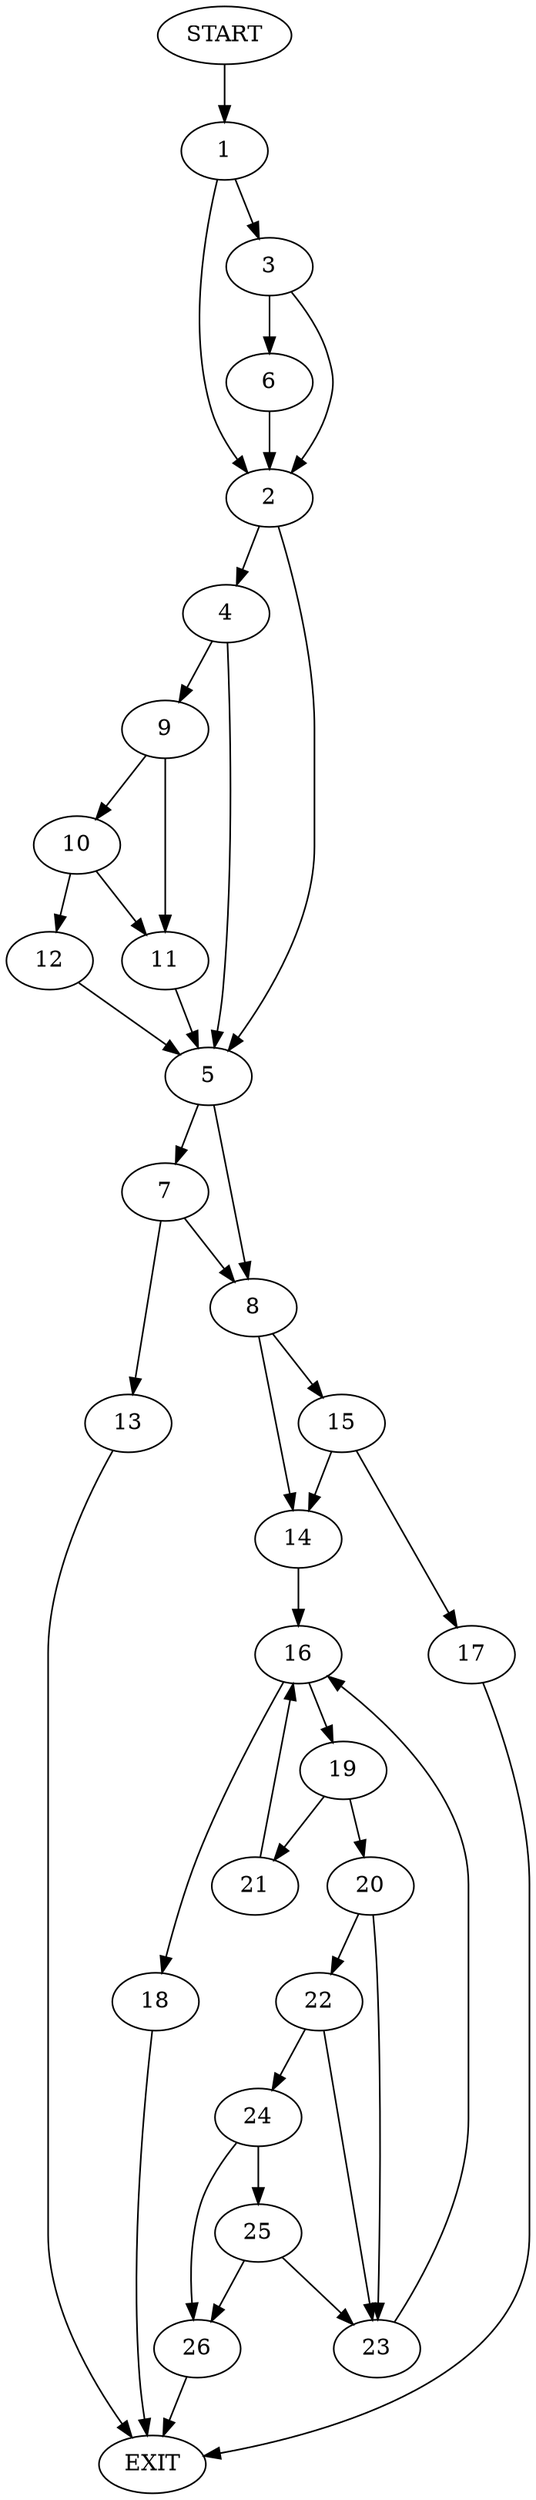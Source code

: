 digraph {
0 [label="START"]
27 [label="EXIT"]
0 -> 1
1 -> 2
1 -> 3
2 -> 4
2 -> 5
3 -> 2
3 -> 6
6 -> 2
5 -> 7
5 -> 8
4 -> 5
4 -> 9
9 -> 10
9 -> 11
11 -> 5
10 -> 12
10 -> 11
12 -> 5
7 -> 13
7 -> 8
8 -> 14
8 -> 15
13 -> 27
14 -> 16
15 -> 14
15 -> 17
17 -> 27
16 -> 18
16 -> 19
19 -> 20
19 -> 21
18 -> 27
20 -> 22
20 -> 23
21 -> 16
22 -> 24
22 -> 23
23 -> 16
24 -> 25
24 -> 26
25 -> 23
25 -> 26
26 -> 27
}

